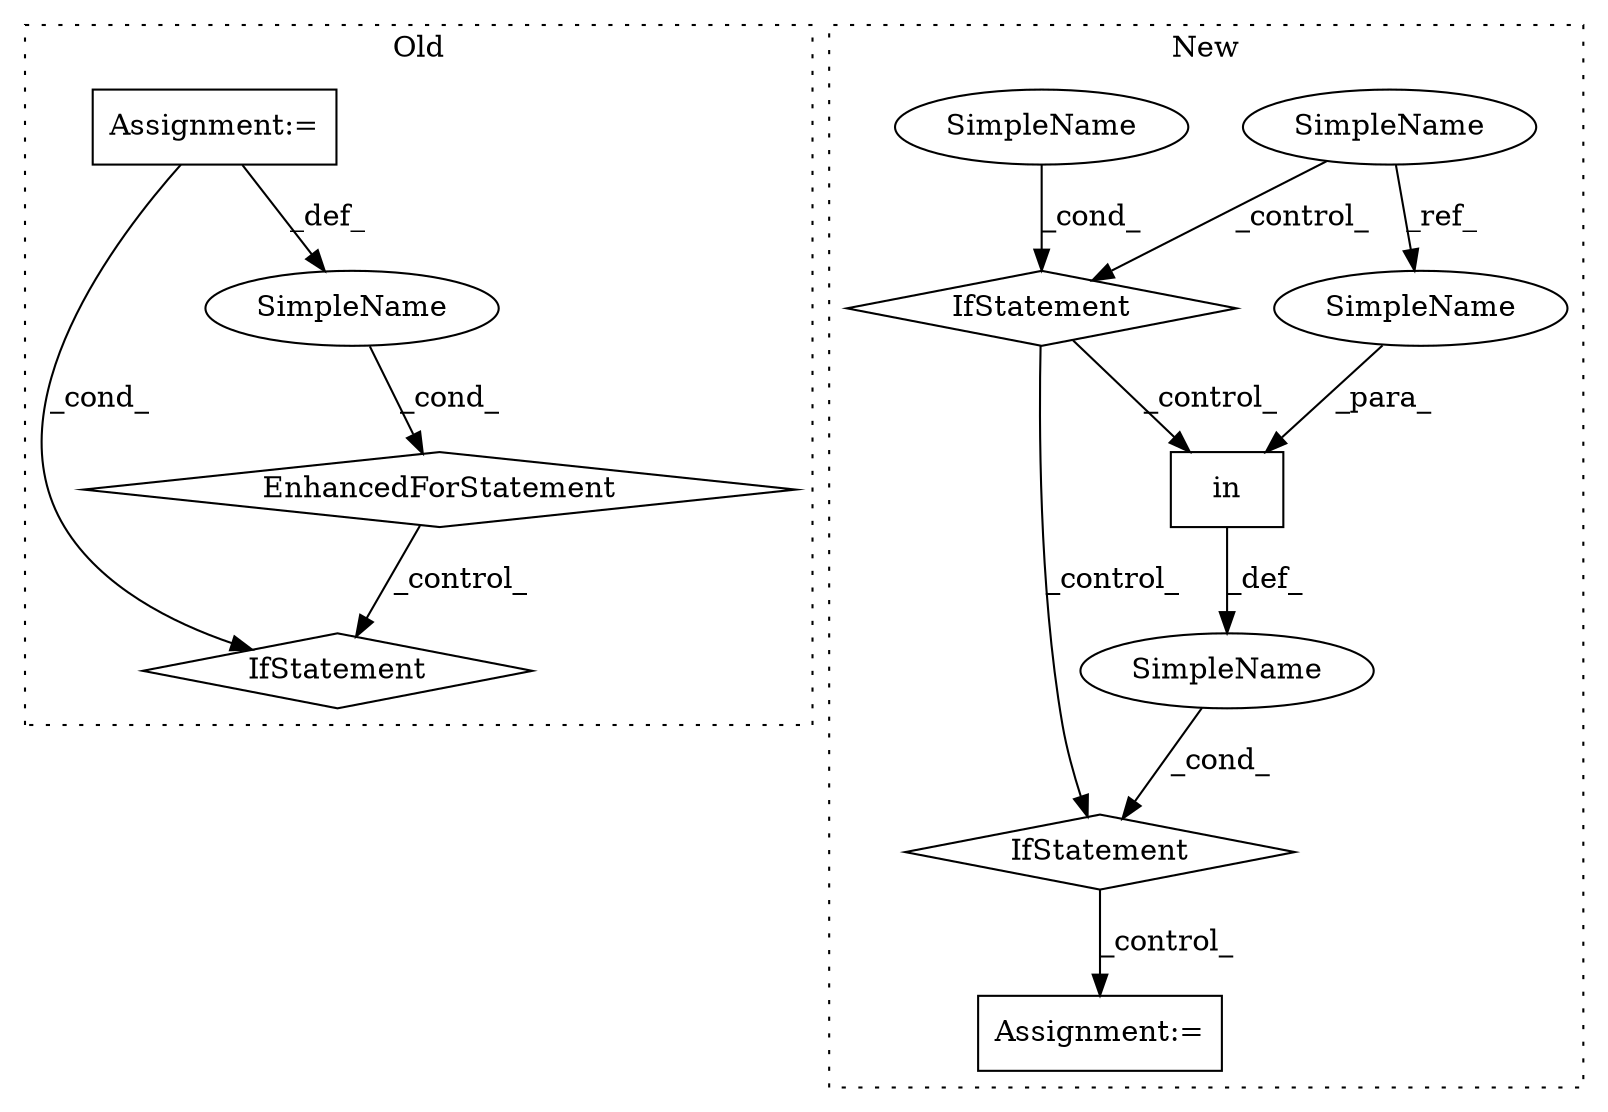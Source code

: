 digraph G {
subgraph cluster0 {
1 [label="EnhancedForStatement" a="70" s="5555,5645" l="61,2" shape="diamond"];
3 [label="Assignment:=" a="7" s="5555,5645" l="61,2" shape="box"];
5 [label="IfStatement" a="25" s="5659,5686" l="14,2" shape="diamond"];
6 [label="SimpleName" a="42" s="5620" l="1" shape="ellipse"];
label = "Old";
style="dotted";
}
subgraph cluster1 {
2 [label="in" a="105" s="5536" l="13" shape="box"];
4 [label="IfStatement" a="25" s="5506,5660" l="4,2" shape="diamond"];
7 [label="Assignment:=" a="7" s="5716" l="1" shape="box"];
8 [label="SimpleName" a="42" s="" l="" shape="ellipse"];
9 [label="SimpleName" a="42" s="5274" l="8" shape="ellipse"];
10 [label="IfStatement" a="25" s="5310,5464" l="4,2" shape="diamond"];
11 [label="SimpleName" a="42" s="" l="" shape="ellipse"];
12 [label="SimpleName" a="42" s="5541" l="8" shape="ellipse"];
label = "New";
style="dotted";
}
1 -> 5 [label="_control_"];
2 -> 8 [label="_def_"];
3 -> 6 [label="_def_"];
3 -> 5 [label="_cond_"];
4 -> 7 [label="_control_"];
6 -> 1 [label="_cond_"];
8 -> 4 [label="_cond_"];
9 -> 12 [label="_ref_"];
9 -> 10 [label="_control_"];
10 -> 2 [label="_control_"];
10 -> 4 [label="_control_"];
11 -> 10 [label="_cond_"];
12 -> 2 [label="_para_"];
}